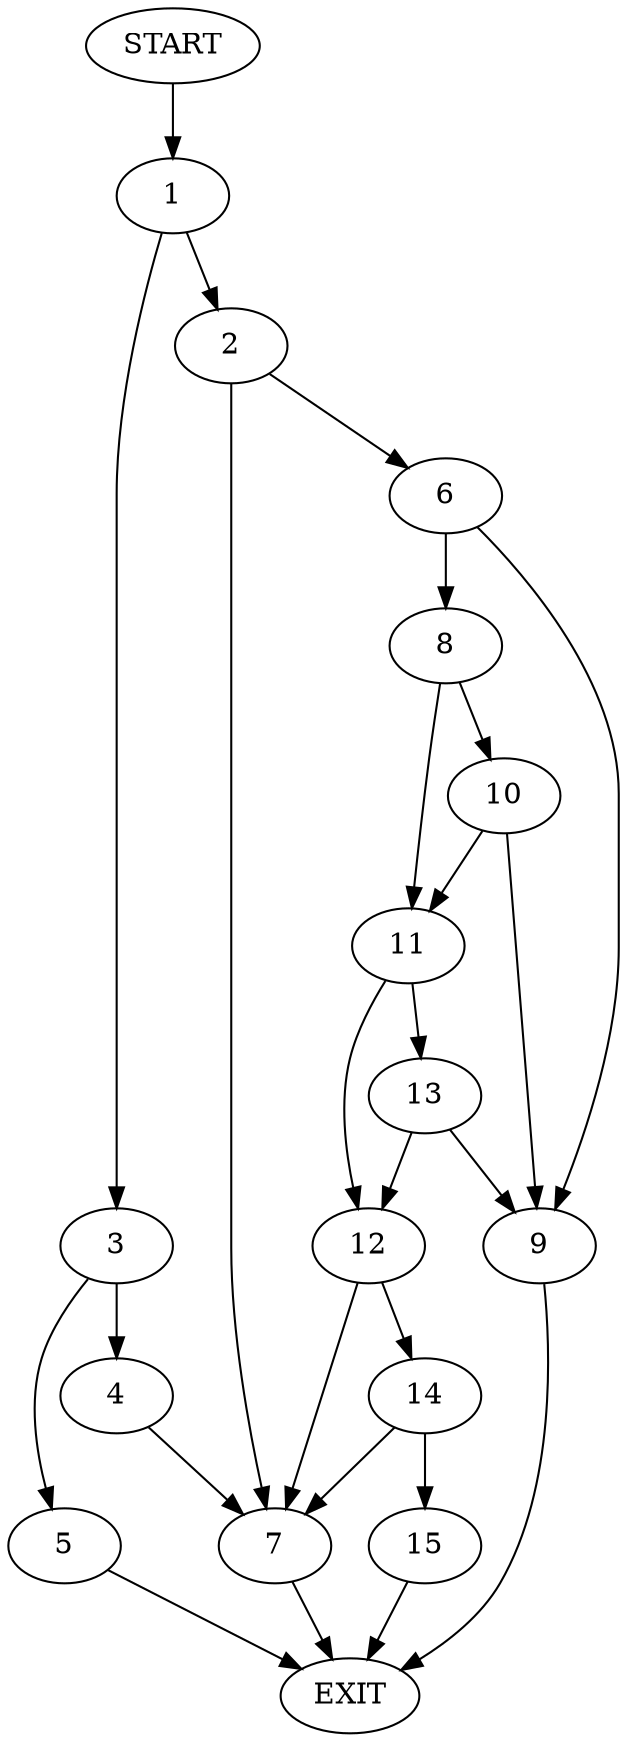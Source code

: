 digraph {
0 [label="START"]
16 [label="EXIT"]
0 -> 1
1 -> 2
1 -> 3
3 -> 4
3 -> 5
2 -> 6
2 -> 7
4 -> 7
5 -> 16
7 -> 16
6 -> 8
6 -> 9
9 -> 16
8 -> 10
8 -> 11
11 -> 12
11 -> 13
10 -> 11
10 -> 9
13 -> 12
13 -> 9
12 -> 14
12 -> 7
14 -> 15
14 -> 7
15 -> 16
}
